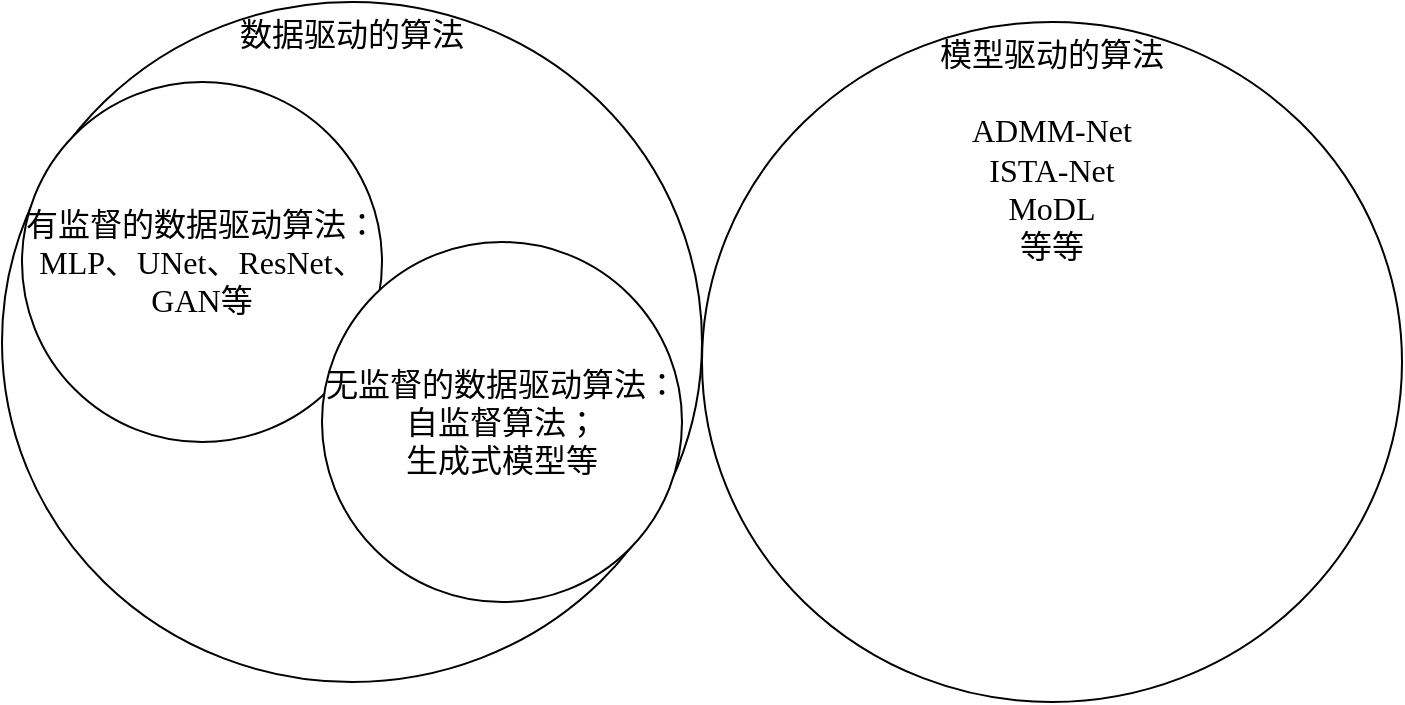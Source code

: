 <mxfile version="20.8.20" type="github">
  <diagram name="第 1 页" id="L4vdhgiQjDFBIKtXPQk2">
    <mxGraphModel dx="1050" dy="493" grid="1" gridSize="10" guides="1" tooltips="1" connect="1" arrows="1" fold="1" page="1" pageScale="1" pageWidth="827" pageHeight="1169" math="0" shadow="0">
      <root>
        <mxCell id="0" />
        <mxCell id="1" parent="0" />
        <mxCell id="5wGxfzAdoBYVDlcDzX59-1" value="数据驱动的算法" style="ellipse;whiteSpace=wrap;html=1;verticalAlign=top;fontSize=16;fontFamily=Times New Roman;" vertex="1" parent="1">
          <mxGeometry x="50" y="70" width="350" height="340" as="geometry" />
        </mxCell>
        <mxCell id="5wGxfzAdoBYVDlcDzX59-7" value="模型驱动的算法&lt;br&gt;&lt;br&gt;ADMM-Net&lt;br&gt;ISTA-Net&lt;br&gt;MoDL&lt;br&gt;等等" style="ellipse;whiteSpace=wrap;html=1;verticalAlign=top;fontSize=16;fontFamily=Times New Roman;" vertex="1" parent="1">
          <mxGeometry x="400" y="80" width="350" height="340" as="geometry" />
        </mxCell>
        <mxCell id="5wGxfzAdoBYVDlcDzX59-8" value="有监督的数据驱动算法：&lt;br&gt;MLP、UNet、ResNet、GAN等" style="ellipse;whiteSpace=wrap;html=1;aspect=fixed;fontSize=16;fontFamily=Times New Roman;" vertex="1" parent="1">
          <mxGeometry x="60" y="110" width="180" height="180" as="geometry" />
        </mxCell>
        <mxCell id="5wGxfzAdoBYVDlcDzX59-5" value="无监督的数据驱动算法：&lt;br&gt;自监督算法；&lt;br&gt;生成式模型等" style="ellipse;whiteSpace=wrap;html=1;aspect=fixed;fontSize=16;fontFamily=Times New Roman;align=center;" vertex="1" parent="1">
          <mxGeometry x="210" y="190" width="180" height="180" as="geometry" />
        </mxCell>
      </root>
    </mxGraphModel>
  </diagram>
</mxfile>
